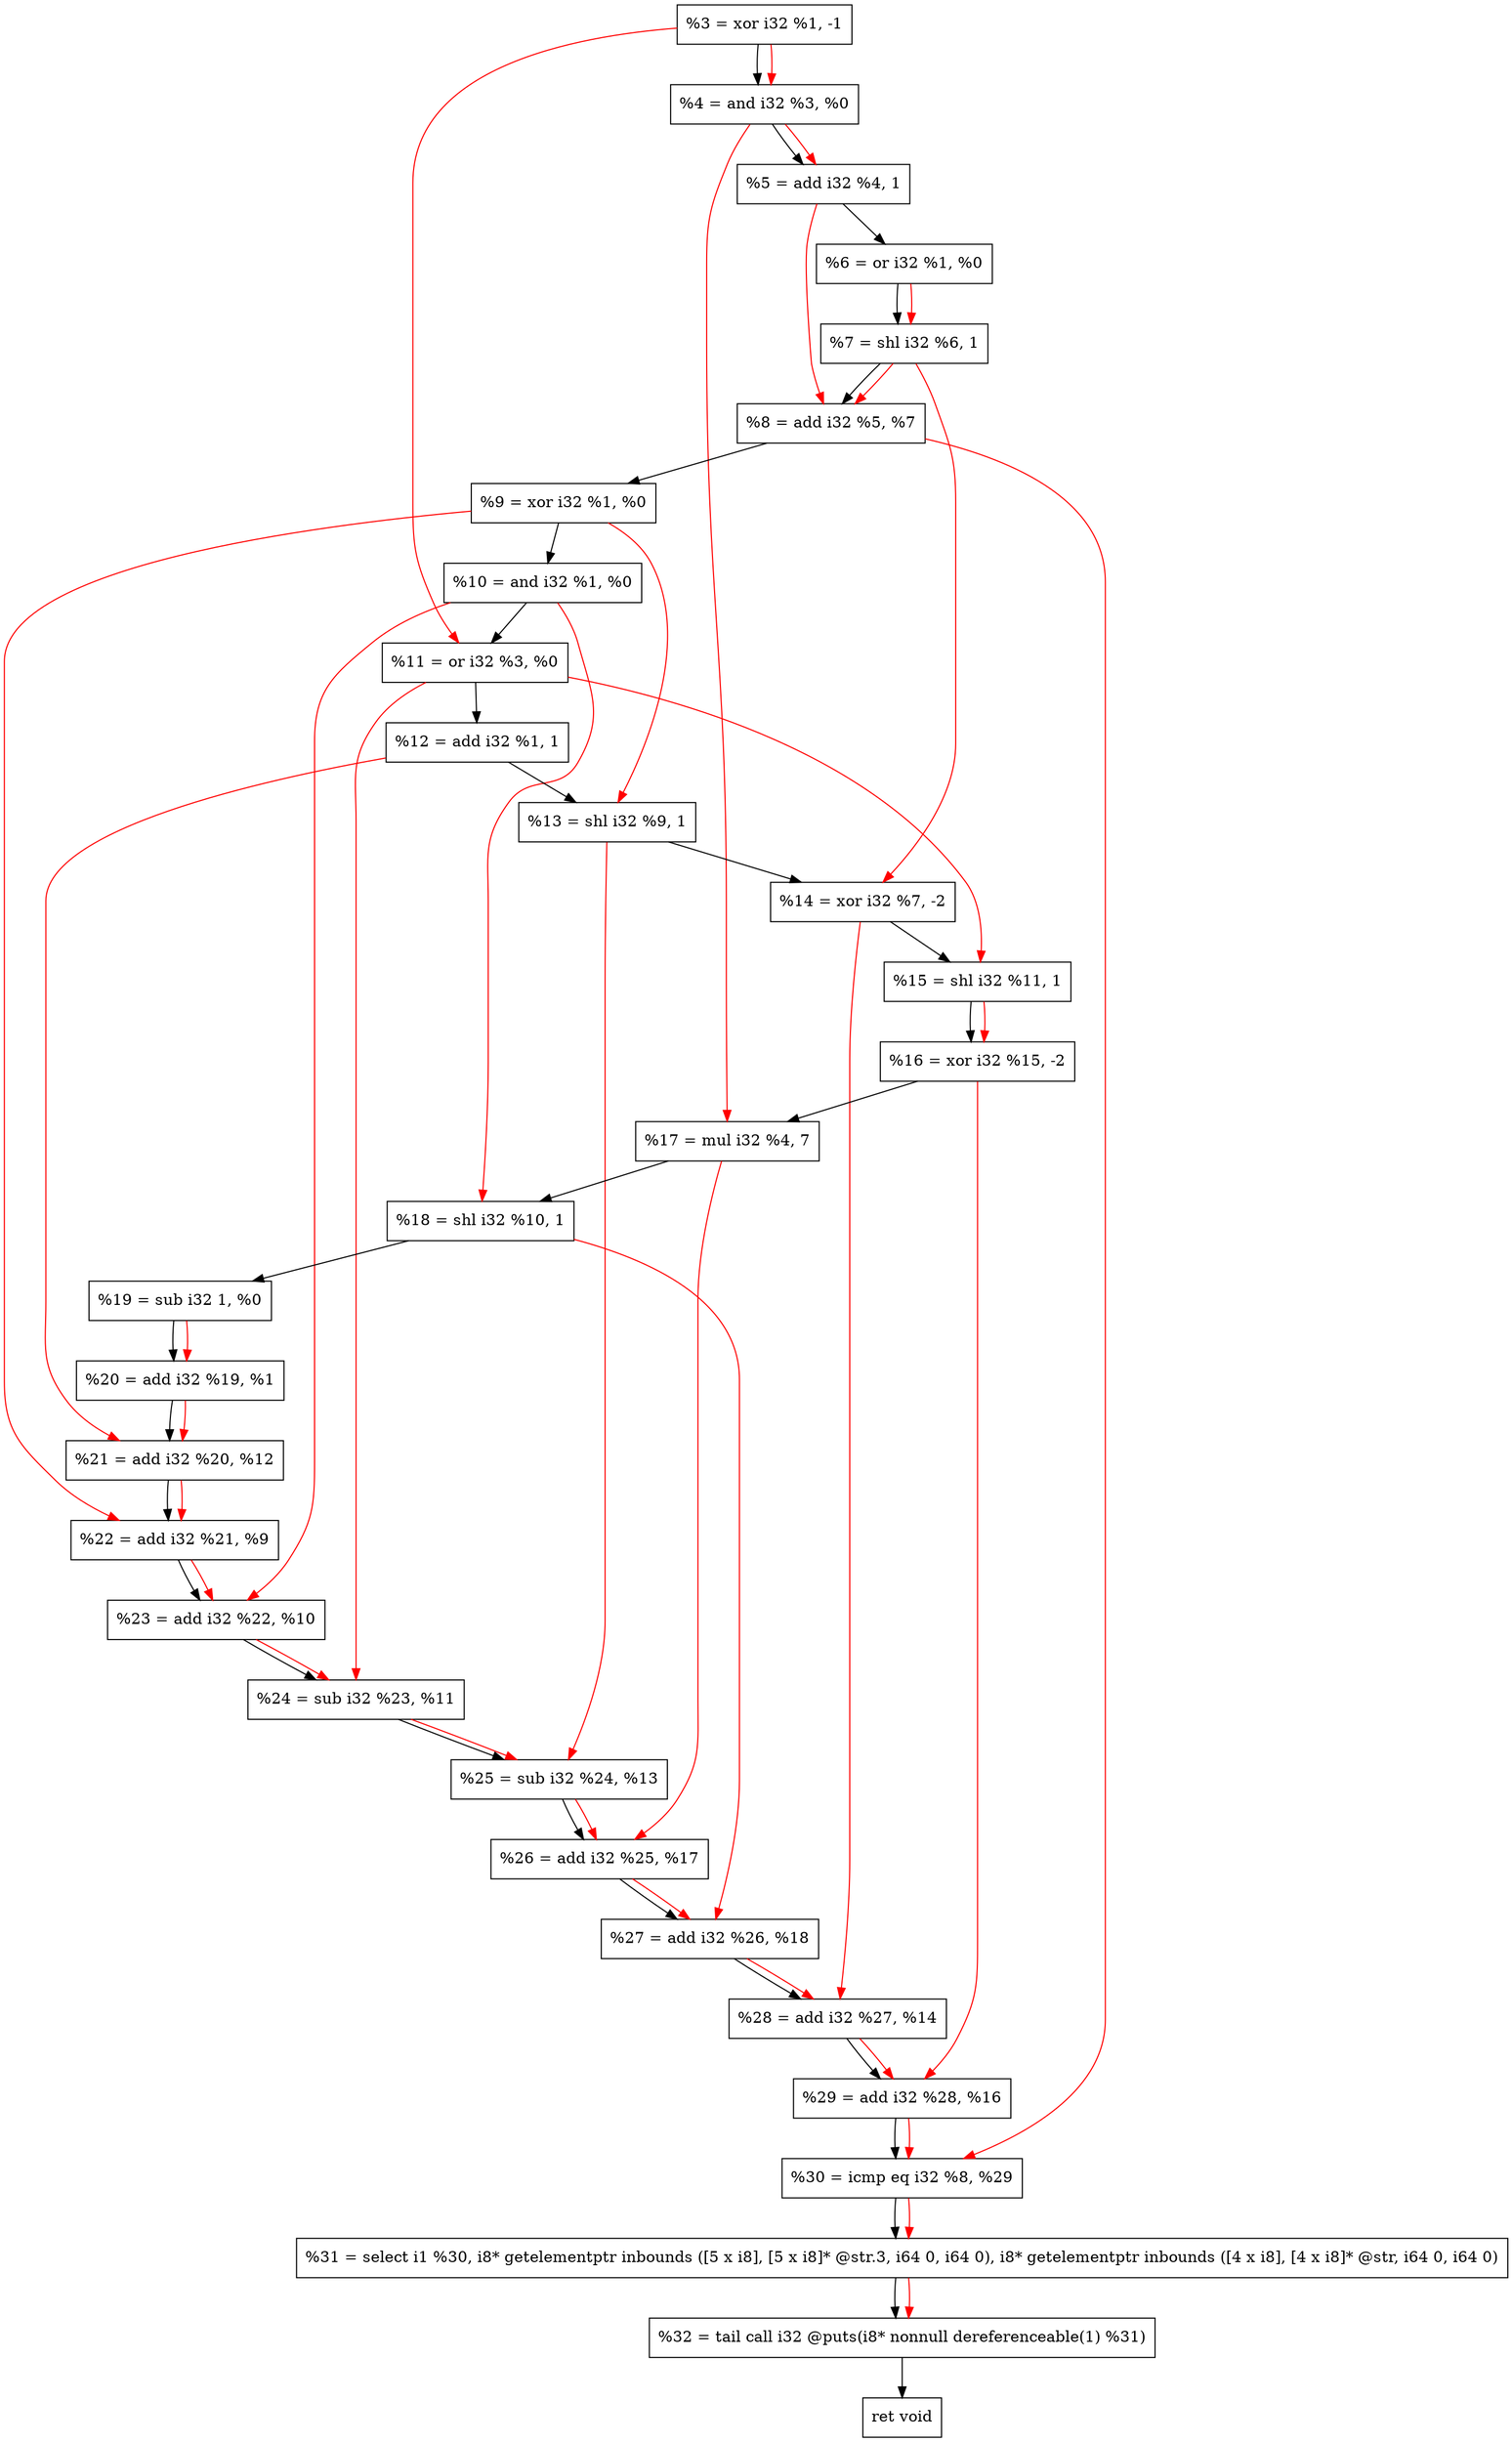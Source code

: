 digraph "DFG for'crackme' function" {
	Node0x1714c10[shape=record, label="  %3 = xor i32 %1, -1"];
	Node0x1714c80[shape=record, label="  %4 = and i32 %3, %0"];
	Node0x1714d40[shape=record, label="  %5 = add i32 %4, 1"];
	Node0x1714db0[shape=record, label="  %6 = or i32 %1, %0"];
	Node0x1714e20[shape=record, label="  %7 = shl i32 %6, 1"];
	Node0x1714e90[shape=record, label="  %8 = add i32 %5, %7"];
	Node0x1714f00[shape=record, label="  %9 = xor i32 %1, %0"];
	Node0x1714f70[shape=record, label="  %10 = and i32 %1, %0"];
	Node0x1714fe0[shape=record, label="  %11 = or i32 %3, %0"];
	Node0x1715050[shape=record, label="  %12 = add i32 %1, 1"];
	Node0x17150c0[shape=record, label="  %13 = shl i32 %9, 1"];
	Node0x1715160[shape=record, label="  %14 = xor i32 %7, -2"];
	Node0x17151d0[shape=record, label="  %15 = shl i32 %11, 1"];
	Node0x1715240[shape=record, label="  %16 = xor i32 %15, -2"];
	Node0x17152e0[shape=record, label="  %17 = mul i32 %4, 7"];
	Node0x1715350[shape=record, label="  %18 = shl i32 %10, 1"];
	Node0x17153c0[shape=record, label="  %19 = sub i32 1, %0"];
	Node0x1715430[shape=record, label="  %20 = add i32 %19, %1"];
	Node0x17154a0[shape=record, label="  %21 = add i32 %20, %12"];
	Node0x1715510[shape=record, label="  %22 = add i32 %21, %9"];
	Node0x1715580[shape=record, label="  %23 = add i32 %22, %10"];
	Node0x17155f0[shape=record, label="  %24 = sub i32 %23, %11"];
	Node0x1715660[shape=record, label="  %25 = sub i32 %24, %13"];
	Node0x17156d0[shape=record, label="  %26 = add i32 %25, %17"];
	Node0x1715740[shape=record, label="  %27 = add i32 %26, %18"];
	Node0x17157b0[shape=record, label="  %28 = add i32 %27, %14"];
	Node0x1715820[shape=record, label="  %29 = add i32 %28, %16"];
	Node0x1715890[shape=record, label="  %30 = icmp eq i32 %8, %29"];
	Node0x16b5268[shape=record, label="  %31 = select i1 %30, i8* getelementptr inbounds ([5 x i8], [5 x i8]* @str.3, i64 0, i64 0), i8* getelementptr inbounds ([4 x i8], [4 x i8]* @str, i64 0, i64 0)"];
	Node0x1715d30[shape=record, label="  %32 = tail call i32 @puts(i8* nonnull dereferenceable(1) %31)"];
	Node0x1715f90[shape=record, label="  ret void"];
	Node0x1714c10 -> Node0x1714c80;
	Node0x1714c80 -> Node0x1714d40;
	Node0x1714d40 -> Node0x1714db0;
	Node0x1714db0 -> Node0x1714e20;
	Node0x1714e20 -> Node0x1714e90;
	Node0x1714e90 -> Node0x1714f00;
	Node0x1714f00 -> Node0x1714f70;
	Node0x1714f70 -> Node0x1714fe0;
	Node0x1714fe0 -> Node0x1715050;
	Node0x1715050 -> Node0x17150c0;
	Node0x17150c0 -> Node0x1715160;
	Node0x1715160 -> Node0x17151d0;
	Node0x17151d0 -> Node0x1715240;
	Node0x1715240 -> Node0x17152e0;
	Node0x17152e0 -> Node0x1715350;
	Node0x1715350 -> Node0x17153c0;
	Node0x17153c0 -> Node0x1715430;
	Node0x1715430 -> Node0x17154a0;
	Node0x17154a0 -> Node0x1715510;
	Node0x1715510 -> Node0x1715580;
	Node0x1715580 -> Node0x17155f0;
	Node0x17155f0 -> Node0x1715660;
	Node0x1715660 -> Node0x17156d0;
	Node0x17156d0 -> Node0x1715740;
	Node0x1715740 -> Node0x17157b0;
	Node0x17157b0 -> Node0x1715820;
	Node0x1715820 -> Node0x1715890;
	Node0x1715890 -> Node0x16b5268;
	Node0x16b5268 -> Node0x1715d30;
	Node0x1715d30 -> Node0x1715f90;
edge [color=red]
	Node0x1714c10 -> Node0x1714c80;
	Node0x1714c80 -> Node0x1714d40;
	Node0x1714db0 -> Node0x1714e20;
	Node0x1714d40 -> Node0x1714e90;
	Node0x1714e20 -> Node0x1714e90;
	Node0x1714c10 -> Node0x1714fe0;
	Node0x1714f00 -> Node0x17150c0;
	Node0x1714e20 -> Node0x1715160;
	Node0x1714fe0 -> Node0x17151d0;
	Node0x17151d0 -> Node0x1715240;
	Node0x1714c80 -> Node0x17152e0;
	Node0x1714f70 -> Node0x1715350;
	Node0x17153c0 -> Node0x1715430;
	Node0x1715430 -> Node0x17154a0;
	Node0x1715050 -> Node0x17154a0;
	Node0x17154a0 -> Node0x1715510;
	Node0x1714f00 -> Node0x1715510;
	Node0x1715510 -> Node0x1715580;
	Node0x1714f70 -> Node0x1715580;
	Node0x1715580 -> Node0x17155f0;
	Node0x1714fe0 -> Node0x17155f0;
	Node0x17155f0 -> Node0x1715660;
	Node0x17150c0 -> Node0x1715660;
	Node0x1715660 -> Node0x17156d0;
	Node0x17152e0 -> Node0x17156d0;
	Node0x17156d0 -> Node0x1715740;
	Node0x1715350 -> Node0x1715740;
	Node0x1715740 -> Node0x17157b0;
	Node0x1715160 -> Node0x17157b0;
	Node0x17157b0 -> Node0x1715820;
	Node0x1715240 -> Node0x1715820;
	Node0x1714e90 -> Node0x1715890;
	Node0x1715820 -> Node0x1715890;
	Node0x1715890 -> Node0x16b5268;
	Node0x16b5268 -> Node0x1715d30;
}
